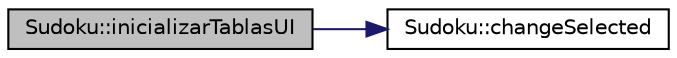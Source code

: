 digraph "Sudoku::inicializarTablasUI"
{
  edge [fontname="Helvetica",fontsize="10",labelfontname="Helvetica",labelfontsize="10"];
  node [fontname="Helvetica",fontsize="10",shape=record];
  rankdir="LR";
  Node1 [label="Sudoku::inicializarTablasUI",height=0.2,width=0.4,color="black", fillcolor="grey75", style="filled" fontcolor="black"];
  Node1 -> Node2 [color="midnightblue",fontsize="10",style="solid",fontname="Helvetica"];
  Node2 [label="Sudoku::changeSelected",height=0.2,width=0.4,color="black", fillcolor="white", style="filled",URL="$class_sudoku.html#a2093c11aee0890eeeaa4c17f700417fa"];
}
